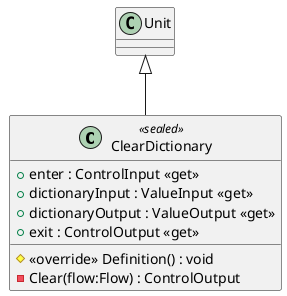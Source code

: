 @startuml
class ClearDictionary <<sealed>> {
    + enter : ControlInput <<get>>
    + dictionaryInput : ValueInput <<get>>
    + dictionaryOutput : ValueOutput <<get>>
    + exit : ControlOutput <<get>>
    # <<override>> Definition() : void
    - Clear(flow:Flow) : ControlOutput
}
Unit <|-- ClearDictionary
@enduml
